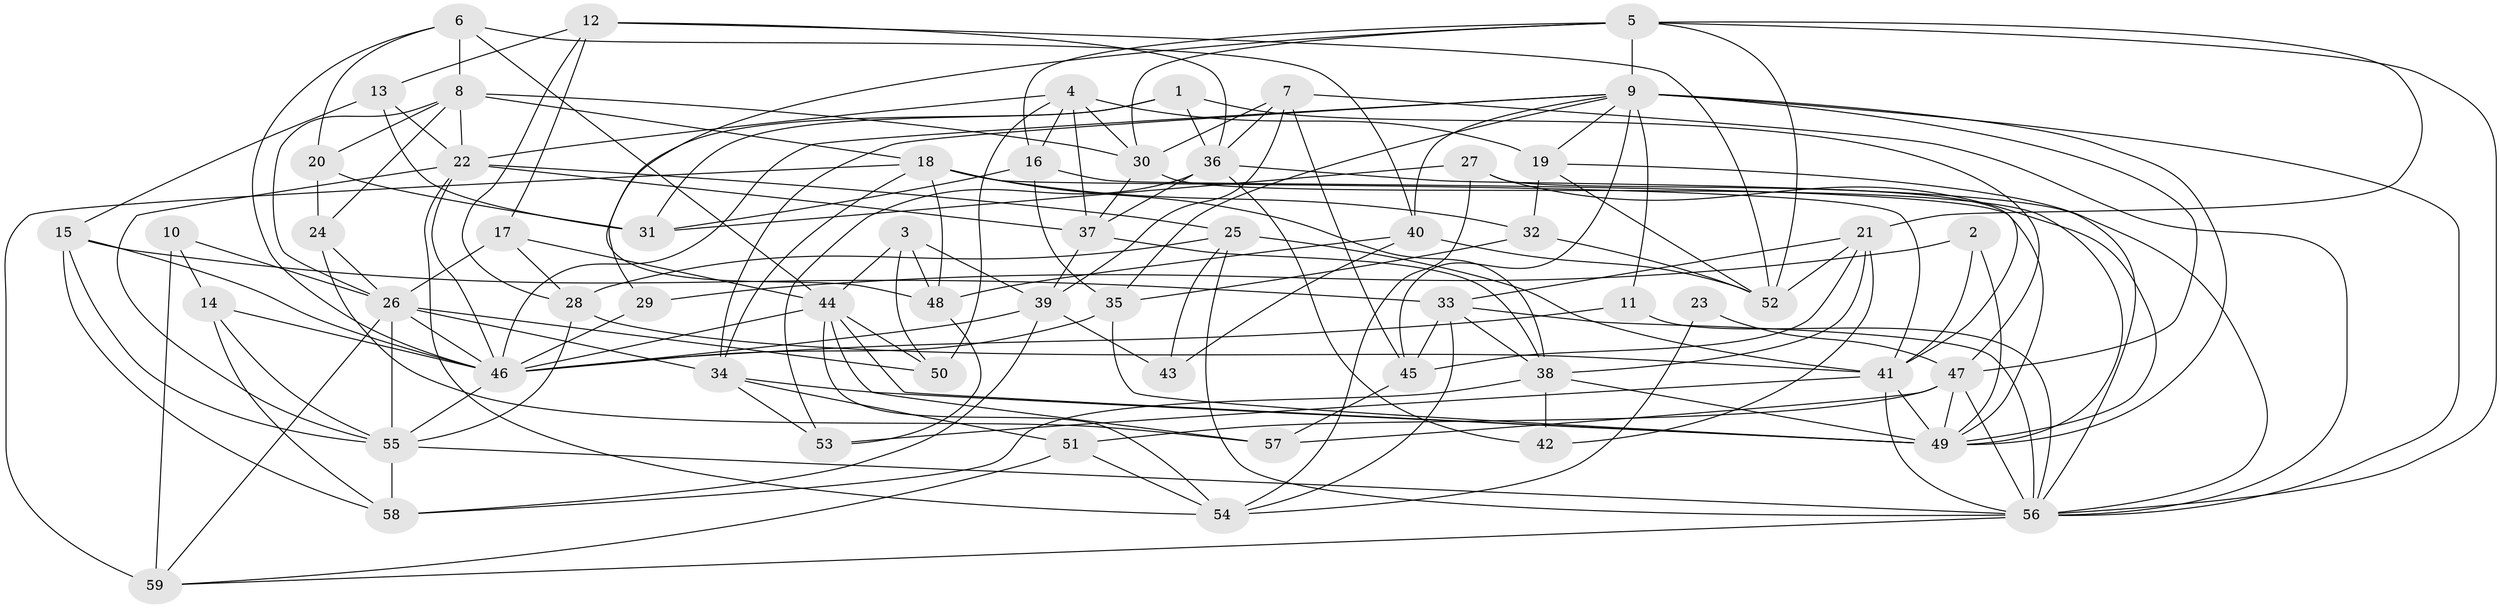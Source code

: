// original degree distribution, {3: 0.23728813559322035, 4: 0.2711864406779661, 8: 0.025423728813559324, 2: 0.1694915254237288, 5: 0.1864406779661017, 6: 0.059322033898305086, 7: 0.0423728813559322, 9: 0.00847457627118644}
// Generated by graph-tools (version 1.1) at 2025/02/03/09/25 03:02:01]
// undirected, 59 vertices, 165 edges
graph export_dot {
graph [start="1"]
  node [color=gray90,style=filled];
  1;
  2;
  3;
  4;
  5;
  6;
  7;
  8;
  9;
  10;
  11;
  12;
  13;
  14;
  15;
  16;
  17;
  18;
  19;
  20;
  21;
  22;
  23;
  24;
  25;
  26;
  27;
  28;
  29;
  30;
  31;
  32;
  33;
  34;
  35;
  36;
  37;
  38;
  39;
  40;
  41;
  42;
  43;
  44;
  45;
  46;
  47;
  48;
  49;
  50;
  51;
  52;
  53;
  54;
  55;
  56;
  57;
  58;
  59;
  1 -- 29 [weight=1.0];
  1 -- 31 [weight=1.0];
  1 -- 36 [weight=1.0];
  1 -- 47 [weight=1.0];
  2 -- 29 [weight=1.0];
  2 -- 41 [weight=2.0];
  2 -- 49 [weight=1.0];
  3 -- 39 [weight=1.0];
  3 -- 44 [weight=1.0];
  3 -- 48 [weight=1.0];
  3 -- 50 [weight=1.0];
  4 -- 16 [weight=1.0];
  4 -- 19 [weight=1.0];
  4 -- 22 [weight=1.0];
  4 -- 30 [weight=1.0];
  4 -- 37 [weight=1.0];
  4 -- 50 [weight=1.0];
  5 -- 9 [weight=1.0];
  5 -- 16 [weight=1.0];
  5 -- 21 [weight=1.0];
  5 -- 30 [weight=1.0];
  5 -- 48 [weight=1.0];
  5 -- 52 [weight=1.0];
  5 -- 56 [weight=1.0];
  6 -- 8 [weight=1.0];
  6 -- 20 [weight=1.0];
  6 -- 40 [weight=1.0];
  6 -- 44 [weight=1.0];
  6 -- 46 [weight=1.0];
  7 -- 30 [weight=1.0];
  7 -- 36 [weight=1.0];
  7 -- 39 [weight=1.0];
  7 -- 45 [weight=1.0];
  7 -- 56 [weight=1.0];
  8 -- 18 [weight=1.0];
  8 -- 20 [weight=1.0];
  8 -- 22 [weight=1.0];
  8 -- 24 [weight=1.0];
  8 -- 26 [weight=1.0];
  8 -- 30 [weight=1.0];
  9 -- 11 [weight=1.0];
  9 -- 19 [weight=1.0];
  9 -- 34 [weight=1.0];
  9 -- 35 [weight=1.0];
  9 -- 40 [weight=1.0];
  9 -- 45 [weight=1.0];
  9 -- 46 [weight=1.0];
  9 -- 47 [weight=1.0];
  9 -- 49 [weight=2.0];
  9 -- 56 [weight=1.0];
  10 -- 14 [weight=1.0];
  10 -- 26 [weight=1.0];
  10 -- 59 [weight=1.0];
  11 -- 46 [weight=1.0];
  11 -- 56 [weight=1.0];
  12 -- 13 [weight=1.0];
  12 -- 17 [weight=1.0];
  12 -- 28 [weight=1.0];
  12 -- 36 [weight=1.0];
  12 -- 52 [weight=1.0];
  13 -- 15 [weight=1.0];
  13 -- 22 [weight=1.0];
  13 -- 31 [weight=1.0];
  14 -- 46 [weight=1.0];
  14 -- 55 [weight=1.0];
  14 -- 58 [weight=1.0];
  15 -- 33 [weight=1.0];
  15 -- 46 [weight=1.0];
  15 -- 55 [weight=1.0];
  15 -- 58 [weight=1.0];
  16 -- 31 [weight=1.0];
  16 -- 35 [weight=1.0];
  16 -- 49 [weight=1.0];
  17 -- 26 [weight=1.0];
  17 -- 28 [weight=1.0];
  17 -- 44 [weight=1.0];
  18 -- 32 [weight=1.0];
  18 -- 34 [weight=1.0];
  18 -- 38 [weight=1.0];
  18 -- 41 [weight=1.0];
  18 -- 48 [weight=2.0];
  18 -- 59 [weight=2.0];
  19 -- 32 [weight=1.0];
  19 -- 52 [weight=1.0];
  19 -- 56 [weight=1.0];
  20 -- 24 [weight=1.0];
  20 -- 31 [weight=1.0];
  21 -- 33 [weight=1.0];
  21 -- 38 [weight=1.0];
  21 -- 42 [weight=1.0];
  21 -- 45 [weight=1.0];
  21 -- 52 [weight=1.0];
  22 -- 25 [weight=1.0];
  22 -- 37 [weight=1.0];
  22 -- 46 [weight=1.0];
  22 -- 54 [weight=1.0];
  22 -- 55 [weight=1.0];
  23 -- 47 [weight=2.0];
  23 -- 54 [weight=1.0];
  24 -- 26 [weight=1.0];
  24 -- 57 [weight=1.0];
  25 -- 28 [weight=1.0];
  25 -- 41 [weight=1.0];
  25 -- 43 [weight=1.0];
  25 -- 56 [weight=1.0];
  26 -- 34 [weight=1.0];
  26 -- 46 [weight=2.0];
  26 -- 50 [weight=1.0];
  26 -- 55 [weight=1.0];
  26 -- 59 [weight=1.0];
  27 -- 31 [weight=1.0];
  27 -- 41 [weight=1.0];
  27 -- 49 [weight=1.0];
  27 -- 54 [weight=1.0];
  28 -- 41 [weight=1.0];
  28 -- 55 [weight=1.0];
  29 -- 46 [weight=1.0];
  30 -- 37 [weight=1.0];
  30 -- 49 [weight=1.0];
  32 -- 35 [weight=1.0];
  32 -- 52 [weight=1.0];
  33 -- 38 [weight=1.0];
  33 -- 45 [weight=1.0];
  33 -- 54 [weight=1.0];
  33 -- 56 [weight=1.0];
  34 -- 49 [weight=1.0];
  34 -- 51 [weight=1.0];
  34 -- 53 [weight=1.0];
  35 -- 46 [weight=1.0];
  35 -- 49 [weight=1.0];
  36 -- 37 [weight=1.0];
  36 -- 42 [weight=1.0];
  36 -- 53 [weight=1.0];
  36 -- 56 [weight=1.0];
  37 -- 38 [weight=1.0];
  37 -- 39 [weight=1.0];
  38 -- 42 [weight=1.0];
  38 -- 49 [weight=1.0];
  38 -- 58 [weight=1.0];
  39 -- 43 [weight=1.0];
  39 -- 46 [weight=1.0];
  39 -- 58 [weight=1.0];
  40 -- 43 [weight=1.0];
  40 -- 48 [weight=1.0];
  40 -- 52 [weight=1.0];
  41 -- 49 [weight=1.0];
  41 -- 53 [weight=1.0];
  41 -- 56 [weight=1.0];
  44 -- 46 [weight=1.0];
  44 -- 49 [weight=1.0];
  44 -- 50 [weight=1.0];
  44 -- 54 [weight=1.0];
  44 -- 57 [weight=1.0];
  45 -- 57 [weight=1.0];
  46 -- 55 [weight=1.0];
  47 -- 49 [weight=2.0];
  47 -- 51 [weight=1.0];
  47 -- 56 [weight=2.0];
  47 -- 57 [weight=1.0];
  48 -- 53 [weight=1.0];
  51 -- 54 [weight=1.0];
  51 -- 59 [weight=1.0];
  55 -- 56 [weight=1.0];
  55 -- 58 [weight=1.0];
  56 -- 59 [weight=1.0];
}
